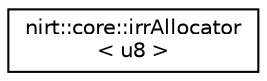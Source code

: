 digraph "Graphical Class Hierarchy"
{
 // LATEX_PDF_SIZE
  edge [fontname="Helvetica",fontsize="10",labelfontname="Helvetica",labelfontsize="10"];
  node [fontname="Helvetica",fontsize="10",shape=record];
  rankdir="LR";
  Node0 [label="nirt::core::irrAllocator\l\< u8 \>",height=0.2,width=0.4,color="black", fillcolor="white", style="filled",URL="$classnirt_1_1core_1_1irrAllocator.html",tooltip=" "];
}
